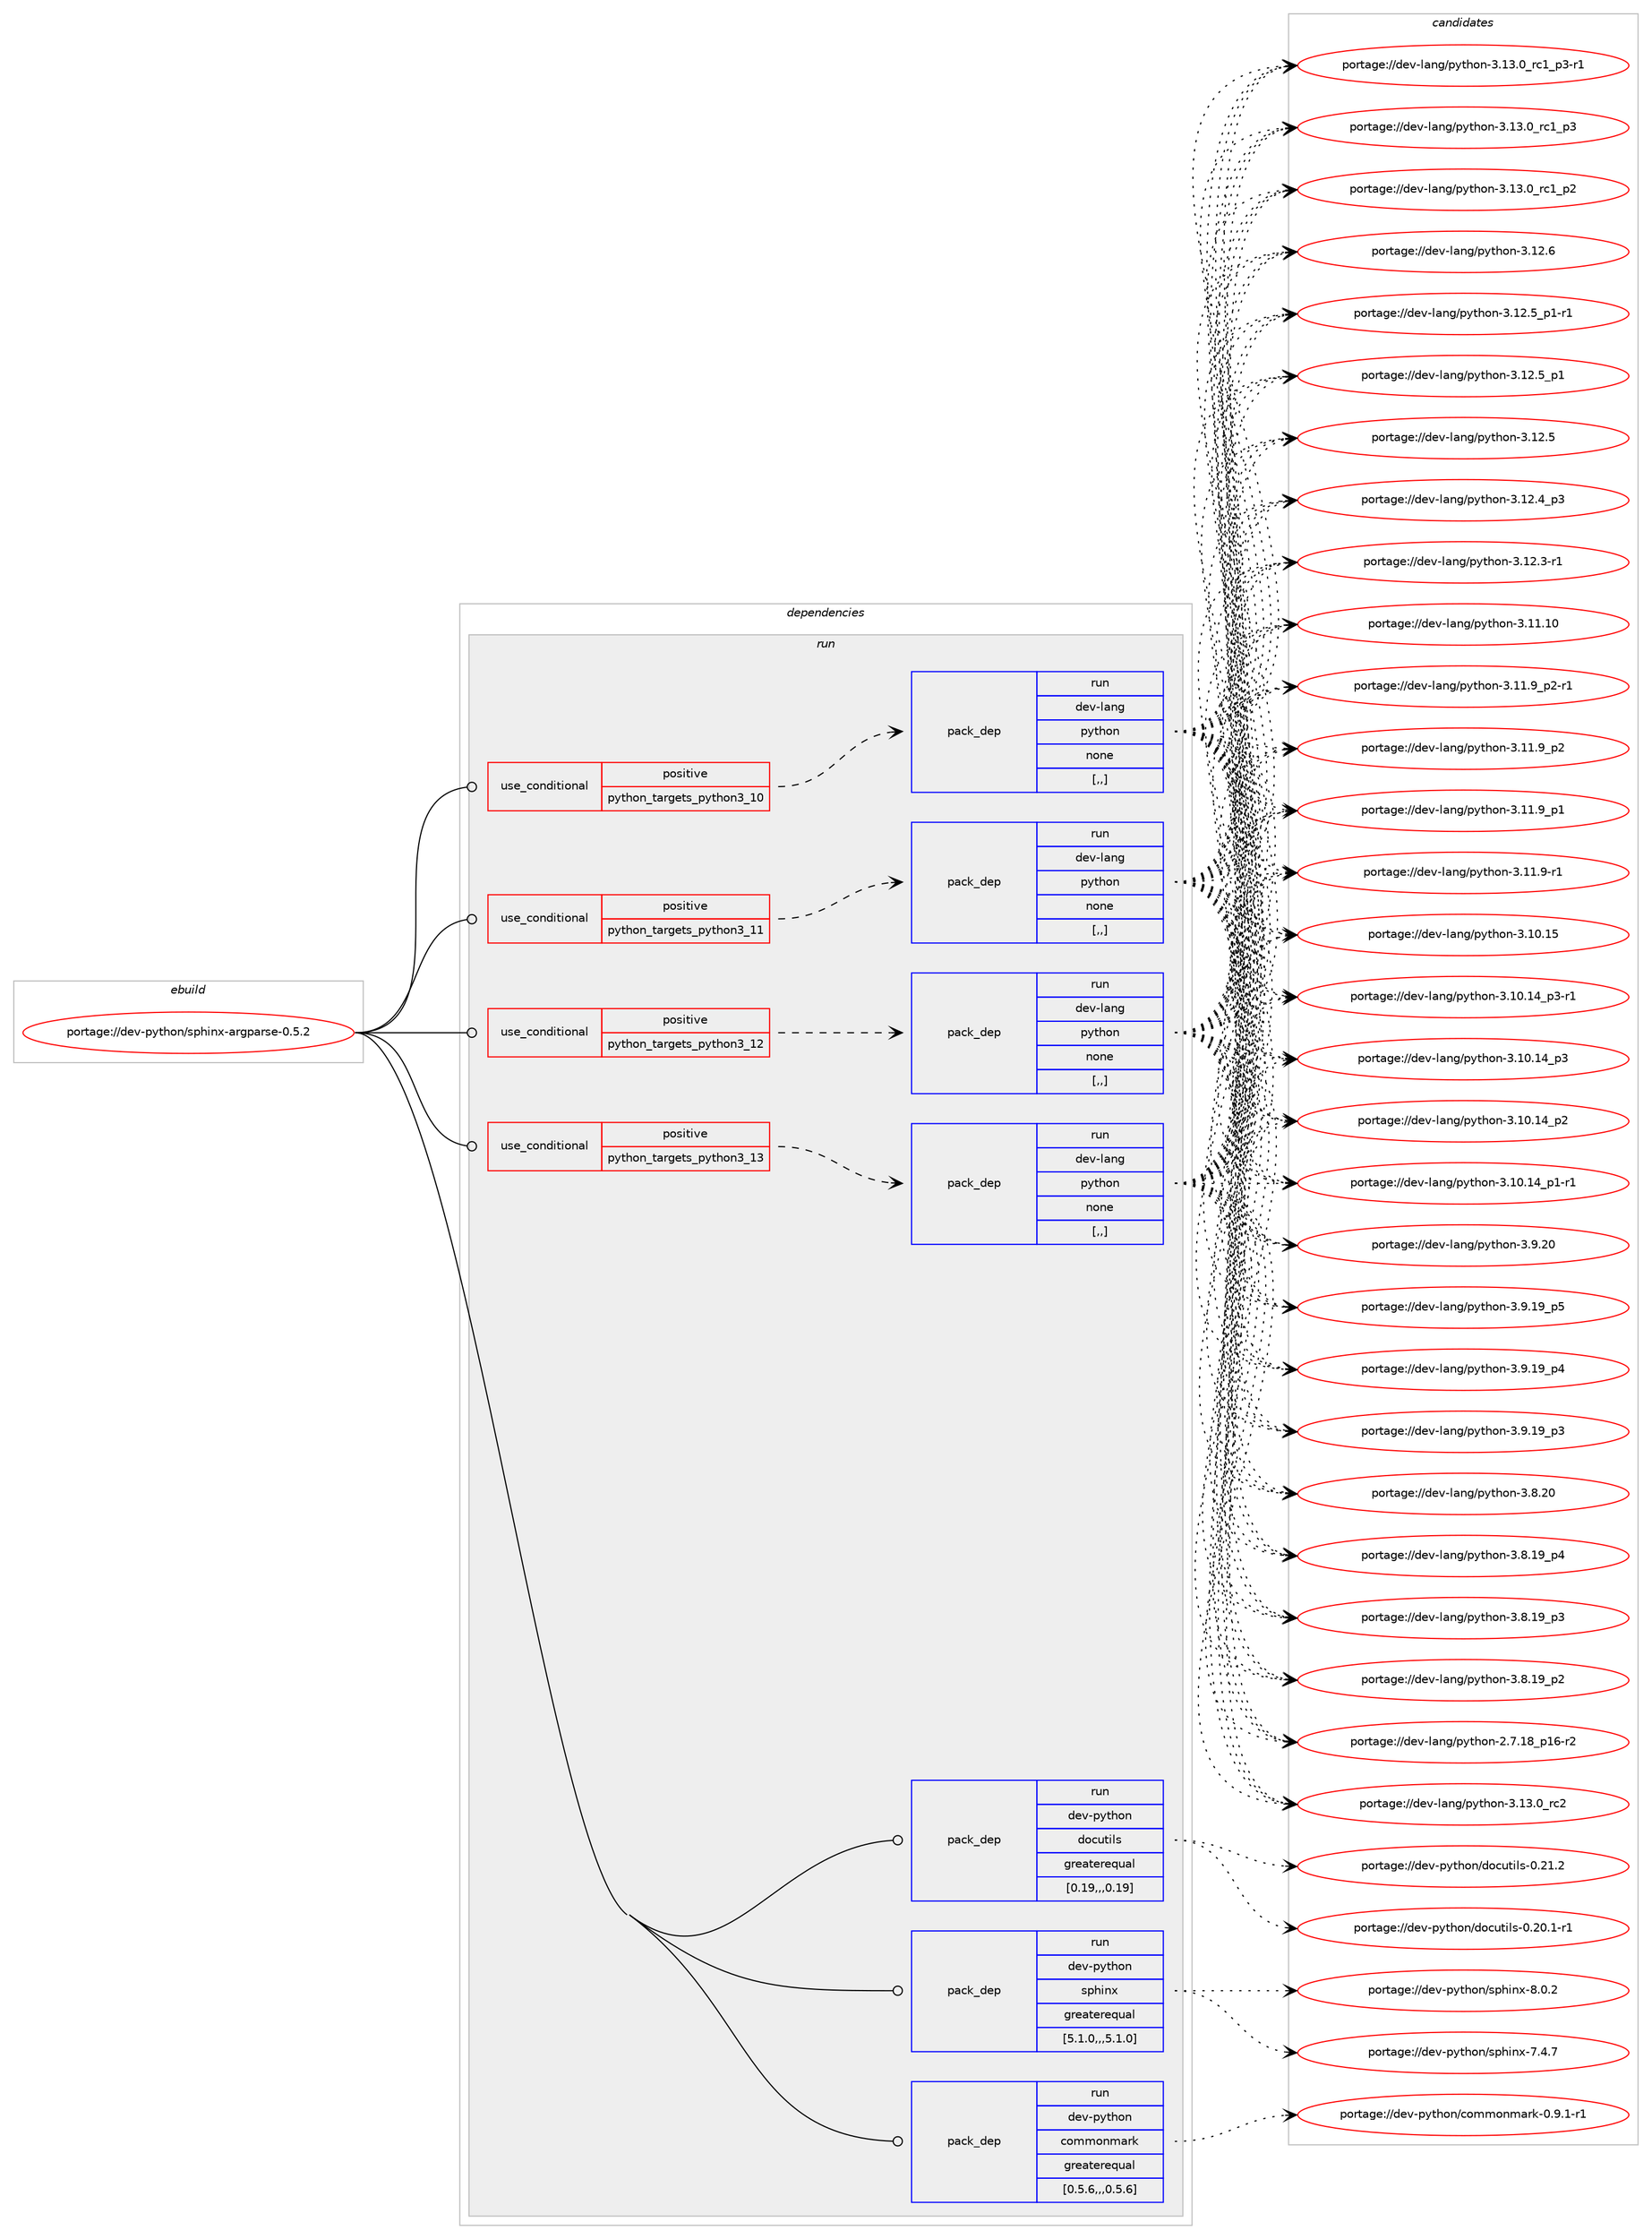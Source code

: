 digraph prolog {

# *************
# Graph options
# *************

newrank=true;
concentrate=true;
compound=true;
graph [rankdir=LR,fontname=Helvetica,fontsize=10,ranksep=1.5];#, ranksep=2.5, nodesep=0.2];
edge  [arrowhead=vee];
node  [fontname=Helvetica,fontsize=10];

# **********
# The ebuild
# **********

subgraph cluster_leftcol {
color=gray;
label=<<i>ebuild</i>>;
id [label="portage://dev-python/sphinx-argparse-0.5.2", color=red, width=4, href="../dev-python/sphinx-argparse-0.5.2.svg"];
}

# ****************
# The dependencies
# ****************

subgraph cluster_midcol {
color=gray;
label=<<i>dependencies</i>>;
subgraph cluster_compile {
fillcolor="#eeeeee";
style=filled;
label=<<i>compile</i>>;
}
subgraph cluster_compileandrun {
fillcolor="#eeeeee";
style=filled;
label=<<i>compile and run</i>>;
}
subgraph cluster_run {
fillcolor="#eeeeee";
style=filled;
label=<<i>run</i>>;
subgraph cond170413 {
dependency659115 [label=<<TABLE BORDER="0" CELLBORDER="1" CELLSPACING="0" CELLPADDING="4"><TR><TD ROWSPAN="3" CELLPADDING="10">use_conditional</TD></TR><TR><TD>positive</TD></TR><TR><TD>python_targets_python3_10</TD></TR></TABLE>>, shape=none, color=red];
subgraph pack483840 {
dependency659116 [label=<<TABLE BORDER="0" CELLBORDER="1" CELLSPACING="0" CELLPADDING="4" WIDTH="220"><TR><TD ROWSPAN="6" CELLPADDING="30">pack_dep</TD></TR><TR><TD WIDTH="110">run</TD></TR><TR><TD>dev-lang</TD></TR><TR><TD>python</TD></TR><TR><TD>none</TD></TR><TR><TD>[,,]</TD></TR></TABLE>>, shape=none, color=blue];
}
dependency659115:e -> dependency659116:w [weight=20,style="dashed",arrowhead="vee"];
}
id:e -> dependency659115:w [weight=20,style="solid",arrowhead="odot"];
subgraph cond170414 {
dependency659117 [label=<<TABLE BORDER="0" CELLBORDER="1" CELLSPACING="0" CELLPADDING="4"><TR><TD ROWSPAN="3" CELLPADDING="10">use_conditional</TD></TR><TR><TD>positive</TD></TR><TR><TD>python_targets_python3_11</TD></TR></TABLE>>, shape=none, color=red];
subgraph pack483841 {
dependency659118 [label=<<TABLE BORDER="0" CELLBORDER="1" CELLSPACING="0" CELLPADDING="4" WIDTH="220"><TR><TD ROWSPAN="6" CELLPADDING="30">pack_dep</TD></TR><TR><TD WIDTH="110">run</TD></TR><TR><TD>dev-lang</TD></TR><TR><TD>python</TD></TR><TR><TD>none</TD></TR><TR><TD>[,,]</TD></TR></TABLE>>, shape=none, color=blue];
}
dependency659117:e -> dependency659118:w [weight=20,style="dashed",arrowhead="vee"];
}
id:e -> dependency659117:w [weight=20,style="solid",arrowhead="odot"];
subgraph cond170415 {
dependency659119 [label=<<TABLE BORDER="0" CELLBORDER="1" CELLSPACING="0" CELLPADDING="4"><TR><TD ROWSPAN="3" CELLPADDING="10">use_conditional</TD></TR><TR><TD>positive</TD></TR><TR><TD>python_targets_python3_12</TD></TR></TABLE>>, shape=none, color=red];
subgraph pack483842 {
dependency659120 [label=<<TABLE BORDER="0" CELLBORDER="1" CELLSPACING="0" CELLPADDING="4" WIDTH="220"><TR><TD ROWSPAN="6" CELLPADDING="30">pack_dep</TD></TR><TR><TD WIDTH="110">run</TD></TR><TR><TD>dev-lang</TD></TR><TR><TD>python</TD></TR><TR><TD>none</TD></TR><TR><TD>[,,]</TD></TR></TABLE>>, shape=none, color=blue];
}
dependency659119:e -> dependency659120:w [weight=20,style="dashed",arrowhead="vee"];
}
id:e -> dependency659119:w [weight=20,style="solid",arrowhead="odot"];
subgraph cond170416 {
dependency659121 [label=<<TABLE BORDER="0" CELLBORDER="1" CELLSPACING="0" CELLPADDING="4"><TR><TD ROWSPAN="3" CELLPADDING="10">use_conditional</TD></TR><TR><TD>positive</TD></TR><TR><TD>python_targets_python3_13</TD></TR></TABLE>>, shape=none, color=red];
subgraph pack483843 {
dependency659122 [label=<<TABLE BORDER="0" CELLBORDER="1" CELLSPACING="0" CELLPADDING="4" WIDTH="220"><TR><TD ROWSPAN="6" CELLPADDING="30">pack_dep</TD></TR><TR><TD WIDTH="110">run</TD></TR><TR><TD>dev-lang</TD></TR><TR><TD>python</TD></TR><TR><TD>none</TD></TR><TR><TD>[,,]</TD></TR></TABLE>>, shape=none, color=blue];
}
dependency659121:e -> dependency659122:w [weight=20,style="dashed",arrowhead="vee"];
}
id:e -> dependency659121:w [weight=20,style="solid",arrowhead="odot"];
subgraph pack483844 {
dependency659123 [label=<<TABLE BORDER="0" CELLBORDER="1" CELLSPACING="0" CELLPADDING="4" WIDTH="220"><TR><TD ROWSPAN="6" CELLPADDING="30">pack_dep</TD></TR><TR><TD WIDTH="110">run</TD></TR><TR><TD>dev-python</TD></TR><TR><TD>commonmark</TD></TR><TR><TD>greaterequal</TD></TR><TR><TD>[0.5.6,,,0.5.6]</TD></TR></TABLE>>, shape=none, color=blue];
}
id:e -> dependency659123:w [weight=20,style="solid",arrowhead="odot"];
subgraph pack483845 {
dependency659124 [label=<<TABLE BORDER="0" CELLBORDER="1" CELLSPACING="0" CELLPADDING="4" WIDTH="220"><TR><TD ROWSPAN="6" CELLPADDING="30">pack_dep</TD></TR><TR><TD WIDTH="110">run</TD></TR><TR><TD>dev-python</TD></TR><TR><TD>docutils</TD></TR><TR><TD>greaterequal</TD></TR><TR><TD>[0.19,,,0.19]</TD></TR></TABLE>>, shape=none, color=blue];
}
id:e -> dependency659124:w [weight=20,style="solid",arrowhead="odot"];
subgraph pack483846 {
dependency659125 [label=<<TABLE BORDER="0" CELLBORDER="1" CELLSPACING="0" CELLPADDING="4" WIDTH="220"><TR><TD ROWSPAN="6" CELLPADDING="30">pack_dep</TD></TR><TR><TD WIDTH="110">run</TD></TR><TR><TD>dev-python</TD></TR><TR><TD>sphinx</TD></TR><TR><TD>greaterequal</TD></TR><TR><TD>[5.1.0,,,5.1.0]</TD></TR></TABLE>>, shape=none, color=blue];
}
id:e -> dependency659125:w [weight=20,style="solid",arrowhead="odot"];
}
}

# **************
# The candidates
# **************

subgraph cluster_choices {
rank=same;
color=gray;
label=<<i>candidates</i>>;

subgraph choice483840 {
color=black;
nodesep=1;
choice10010111845108971101034711212111610411111045514649514648951149950 [label="portage://dev-lang/python-3.13.0_rc2", color=red, width=4,href="../dev-lang/python-3.13.0_rc2.svg"];
choice1001011184510897110103471121211161041111104551464951464895114994995112514511449 [label="portage://dev-lang/python-3.13.0_rc1_p3-r1", color=red, width=4,href="../dev-lang/python-3.13.0_rc1_p3-r1.svg"];
choice100101118451089711010347112121116104111110455146495146489511499499511251 [label="portage://dev-lang/python-3.13.0_rc1_p3", color=red, width=4,href="../dev-lang/python-3.13.0_rc1_p3.svg"];
choice100101118451089711010347112121116104111110455146495146489511499499511250 [label="portage://dev-lang/python-3.13.0_rc1_p2", color=red, width=4,href="../dev-lang/python-3.13.0_rc1_p2.svg"];
choice10010111845108971101034711212111610411111045514649504654 [label="portage://dev-lang/python-3.12.6", color=red, width=4,href="../dev-lang/python-3.12.6.svg"];
choice1001011184510897110103471121211161041111104551464950465395112494511449 [label="portage://dev-lang/python-3.12.5_p1-r1", color=red, width=4,href="../dev-lang/python-3.12.5_p1-r1.svg"];
choice100101118451089711010347112121116104111110455146495046539511249 [label="portage://dev-lang/python-3.12.5_p1", color=red, width=4,href="../dev-lang/python-3.12.5_p1.svg"];
choice10010111845108971101034711212111610411111045514649504653 [label="portage://dev-lang/python-3.12.5", color=red, width=4,href="../dev-lang/python-3.12.5.svg"];
choice100101118451089711010347112121116104111110455146495046529511251 [label="portage://dev-lang/python-3.12.4_p3", color=red, width=4,href="../dev-lang/python-3.12.4_p3.svg"];
choice100101118451089711010347112121116104111110455146495046514511449 [label="portage://dev-lang/python-3.12.3-r1", color=red, width=4,href="../dev-lang/python-3.12.3-r1.svg"];
choice1001011184510897110103471121211161041111104551464949464948 [label="portage://dev-lang/python-3.11.10", color=red, width=4,href="../dev-lang/python-3.11.10.svg"];
choice1001011184510897110103471121211161041111104551464949465795112504511449 [label="portage://dev-lang/python-3.11.9_p2-r1", color=red, width=4,href="../dev-lang/python-3.11.9_p2-r1.svg"];
choice100101118451089711010347112121116104111110455146494946579511250 [label="portage://dev-lang/python-3.11.9_p2", color=red, width=4,href="../dev-lang/python-3.11.9_p2.svg"];
choice100101118451089711010347112121116104111110455146494946579511249 [label="portage://dev-lang/python-3.11.9_p1", color=red, width=4,href="../dev-lang/python-3.11.9_p1.svg"];
choice100101118451089711010347112121116104111110455146494946574511449 [label="portage://dev-lang/python-3.11.9-r1", color=red, width=4,href="../dev-lang/python-3.11.9-r1.svg"];
choice1001011184510897110103471121211161041111104551464948464953 [label="portage://dev-lang/python-3.10.15", color=red, width=4,href="../dev-lang/python-3.10.15.svg"];
choice100101118451089711010347112121116104111110455146494846495295112514511449 [label="portage://dev-lang/python-3.10.14_p3-r1", color=red, width=4,href="../dev-lang/python-3.10.14_p3-r1.svg"];
choice10010111845108971101034711212111610411111045514649484649529511251 [label="portage://dev-lang/python-3.10.14_p3", color=red, width=4,href="../dev-lang/python-3.10.14_p3.svg"];
choice10010111845108971101034711212111610411111045514649484649529511250 [label="portage://dev-lang/python-3.10.14_p2", color=red, width=4,href="../dev-lang/python-3.10.14_p2.svg"];
choice100101118451089711010347112121116104111110455146494846495295112494511449 [label="portage://dev-lang/python-3.10.14_p1-r1", color=red, width=4,href="../dev-lang/python-3.10.14_p1-r1.svg"];
choice10010111845108971101034711212111610411111045514657465048 [label="portage://dev-lang/python-3.9.20", color=red, width=4,href="../dev-lang/python-3.9.20.svg"];
choice100101118451089711010347112121116104111110455146574649579511253 [label="portage://dev-lang/python-3.9.19_p5", color=red, width=4,href="../dev-lang/python-3.9.19_p5.svg"];
choice100101118451089711010347112121116104111110455146574649579511252 [label="portage://dev-lang/python-3.9.19_p4", color=red, width=4,href="../dev-lang/python-3.9.19_p4.svg"];
choice100101118451089711010347112121116104111110455146574649579511251 [label="portage://dev-lang/python-3.9.19_p3", color=red, width=4,href="../dev-lang/python-3.9.19_p3.svg"];
choice10010111845108971101034711212111610411111045514656465048 [label="portage://dev-lang/python-3.8.20", color=red, width=4,href="../dev-lang/python-3.8.20.svg"];
choice100101118451089711010347112121116104111110455146564649579511252 [label="portage://dev-lang/python-3.8.19_p4", color=red, width=4,href="../dev-lang/python-3.8.19_p4.svg"];
choice100101118451089711010347112121116104111110455146564649579511251 [label="portage://dev-lang/python-3.8.19_p3", color=red, width=4,href="../dev-lang/python-3.8.19_p3.svg"];
choice100101118451089711010347112121116104111110455146564649579511250 [label="portage://dev-lang/python-3.8.19_p2", color=red, width=4,href="../dev-lang/python-3.8.19_p2.svg"];
choice100101118451089711010347112121116104111110455046554649569511249544511450 [label="portage://dev-lang/python-2.7.18_p16-r2", color=red, width=4,href="../dev-lang/python-2.7.18_p16-r2.svg"];
dependency659116:e -> choice10010111845108971101034711212111610411111045514649514648951149950:w [style=dotted,weight="100"];
dependency659116:e -> choice1001011184510897110103471121211161041111104551464951464895114994995112514511449:w [style=dotted,weight="100"];
dependency659116:e -> choice100101118451089711010347112121116104111110455146495146489511499499511251:w [style=dotted,weight="100"];
dependency659116:e -> choice100101118451089711010347112121116104111110455146495146489511499499511250:w [style=dotted,weight="100"];
dependency659116:e -> choice10010111845108971101034711212111610411111045514649504654:w [style=dotted,weight="100"];
dependency659116:e -> choice1001011184510897110103471121211161041111104551464950465395112494511449:w [style=dotted,weight="100"];
dependency659116:e -> choice100101118451089711010347112121116104111110455146495046539511249:w [style=dotted,weight="100"];
dependency659116:e -> choice10010111845108971101034711212111610411111045514649504653:w [style=dotted,weight="100"];
dependency659116:e -> choice100101118451089711010347112121116104111110455146495046529511251:w [style=dotted,weight="100"];
dependency659116:e -> choice100101118451089711010347112121116104111110455146495046514511449:w [style=dotted,weight="100"];
dependency659116:e -> choice1001011184510897110103471121211161041111104551464949464948:w [style=dotted,weight="100"];
dependency659116:e -> choice1001011184510897110103471121211161041111104551464949465795112504511449:w [style=dotted,weight="100"];
dependency659116:e -> choice100101118451089711010347112121116104111110455146494946579511250:w [style=dotted,weight="100"];
dependency659116:e -> choice100101118451089711010347112121116104111110455146494946579511249:w [style=dotted,weight="100"];
dependency659116:e -> choice100101118451089711010347112121116104111110455146494946574511449:w [style=dotted,weight="100"];
dependency659116:e -> choice1001011184510897110103471121211161041111104551464948464953:w [style=dotted,weight="100"];
dependency659116:e -> choice100101118451089711010347112121116104111110455146494846495295112514511449:w [style=dotted,weight="100"];
dependency659116:e -> choice10010111845108971101034711212111610411111045514649484649529511251:w [style=dotted,weight="100"];
dependency659116:e -> choice10010111845108971101034711212111610411111045514649484649529511250:w [style=dotted,weight="100"];
dependency659116:e -> choice100101118451089711010347112121116104111110455146494846495295112494511449:w [style=dotted,weight="100"];
dependency659116:e -> choice10010111845108971101034711212111610411111045514657465048:w [style=dotted,weight="100"];
dependency659116:e -> choice100101118451089711010347112121116104111110455146574649579511253:w [style=dotted,weight="100"];
dependency659116:e -> choice100101118451089711010347112121116104111110455146574649579511252:w [style=dotted,weight="100"];
dependency659116:e -> choice100101118451089711010347112121116104111110455146574649579511251:w [style=dotted,weight="100"];
dependency659116:e -> choice10010111845108971101034711212111610411111045514656465048:w [style=dotted,weight="100"];
dependency659116:e -> choice100101118451089711010347112121116104111110455146564649579511252:w [style=dotted,weight="100"];
dependency659116:e -> choice100101118451089711010347112121116104111110455146564649579511251:w [style=dotted,weight="100"];
dependency659116:e -> choice100101118451089711010347112121116104111110455146564649579511250:w [style=dotted,weight="100"];
dependency659116:e -> choice100101118451089711010347112121116104111110455046554649569511249544511450:w [style=dotted,weight="100"];
}
subgraph choice483841 {
color=black;
nodesep=1;
choice10010111845108971101034711212111610411111045514649514648951149950 [label="portage://dev-lang/python-3.13.0_rc2", color=red, width=4,href="../dev-lang/python-3.13.0_rc2.svg"];
choice1001011184510897110103471121211161041111104551464951464895114994995112514511449 [label="portage://dev-lang/python-3.13.0_rc1_p3-r1", color=red, width=4,href="../dev-lang/python-3.13.0_rc1_p3-r1.svg"];
choice100101118451089711010347112121116104111110455146495146489511499499511251 [label="portage://dev-lang/python-3.13.0_rc1_p3", color=red, width=4,href="../dev-lang/python-3.13.0_rc1_p3.svg"];
choice100101118451089711010347112121116104111110455146495146489511499499511250 [label="portage://dev-lang/python-3.13.0_rc1_p2", color=red, width=4,href="../dev-lang/python-3.13.0_rc1_p2.svg"];
choice10010111845108971101034711212111610411111045514649504654 [label="portage://dev-lang/python-3.12.6", color=red, width=4,href="../dev-lang/python-3.12.6.svg"];
choice1001011184510897110103471121211161041111104551464950465395112494511449 [label="portage://dev-lang/python-3.12.5_p1-r1", color=red, width=4,href="../dev-lang/python-3.12.5_p1-r1.svg"];
choice100101118451089711010347112121116104111110455146495046539511249 [label="portage://dev-lang/python-3.12.5_p1", color=red, width=4,href="../dev-lang/python-3.12.5_p1.svg"];
choice10010111845108971101034711212111610411111045514649504653 [label="portage://dev-lang/python-3.12.5", color=red, width=4,href="../dev-lang/python-3.12.5.svg"];
choice100101118451089711010347112121116104111110455146495046529511251 [label="portage://dev-lang/python-3.12.4_p3", color=red, width=4,href="../dev-lang/python-3.12.4_p3.svg"];
choice100101118451089711010347112121116104111110455146495046514511449 [label="portage://dev-lang/python-3.12.3-r1", color=red, width=4,href="../dev-lang/python-3.12.3-r1.svg"];
choice1001011184510897110103471121211161041111104551464949464948 [label="portage://dev-lang/python-3.11.10", color=red, width=4,href="../dev-lang/python-3.11.10.svg"];
choice1001011184510897110103471121211161041111104551464949465795112504511449 [label="portage://dev-lang/python-3.11.9_p2-r1", color=red, width=4,href="../dev-lang/python-3.11.9_p2-r1.svg"];
choice100101118451089711010347112121116104111110455146494946579511250 [label="portage://dev-lang/python-3.11.9_p2", color=red, width=4,href="../dev-lang/python-3.11.9_p2.svg"];
choice100101118451089711010347112121116104111110455146494946579511249 [label="portage://dev-lang/python-3.11.9_p1", color=red, width=4,href="../dev-lang/python-3.11.9_p1.svg"];
choice100101118451089711010347112121116104111110455146494946574511449 [label="portage://dev-lang/python-3.11.9-r1", color=red, width=4,href="../dev-lang/python-3.11.9-r1.svg"];
choice1001011184510897110103471121211161041111104551464948464953 [label="portage://dev-lang/python-3.10.15", color=red, width=4,href="../dev-lang/python-3.10.15.svg"];
choice100101118451089711010347112121116104111110455146494846495295112514511449 [label="portage://dev-lang/python-3.10.14_p3-r1", color=red, width=4,href="../dev-lang/python-3.10.14_p3-r1.svg"];
choice10010111845108971101034711212111610411111045514649484649529511251 [label="portage://dev-lang/python-3.10.14_p3", color=red, width=4,href="../dev-lang/python-3.10.14_p3.svg"];
choice10010111845108971101034711212111610411111045514649484649529511250 [label="portage://dev-lang/python-3.10.14_p2", color=red, width=4,href="../dev-lang/python-3.10.14_p2.svg"];
choice100101118451089711010347112121116104111110455146494846495295112494511449 [label="portage://dev-lang/python-3.10.14_p1-r1", color=red, width=4,href="../dev-lang/python-3.10.14_p1-r1.svg"];
choice10010111845108971101034711212111610411111045514657465048 [label="portage://dev-lang/python-3.9.20", color=red, width=4,href="../dev-lang/python-3.9.20.svg"];
choice100101118451089711010347112121116104111110455146574649579511253 [label="portage://dev-lang/python-3.9.19_p5", color=red, width=4,href="../dev-lang/python-3.9.19_p5.svg"];
choice100101118451089711010347112121116104111110455146574649579511252 [label="portage://dev-lang/python-3.9.19_p4", color=red, width=4,href="../dev-lang/python-3.9.19_p4.svg"];
choice100101118451089711010347112121116104111110455146574649579511251 [label="portage://dev-lang/python-3.9.19_p3", color=red, width=4,href="../dev-lang/python-3.9.19_p3.svg"];
choice10010111845108971101034711212111610411111045514656465048 [label="portage://dev-lang/python-3.8.20", color=red, width=4,href="../dev-lang/python-3.8.20.svg"];
choice100101118451089711010347112121116104111110455146564649579511252 [label="portage://dev-lang/python-3.8.19_p4", color=red, width=4,href="../dev-lang/python-3.8.19_p4.svg"];
choice100101118451089711010347112121116104111110455146564649579511251 [label="portage://dev-lang/python-3.8.19_p3", color=red, width=4,href="../dev-lang/python-3.8.19_p3.svg"];
choice100101118451089711010347112121116104111110455146564649579511250 [label="portage://dev-lang/python-3.8.19_p2", color=red, width=4,href="../dev-lang/python-3.8.19_p2.svg"];
choice100101118451089711010347112121116104111110455046554649569511249544511450 [label="portage://dev-lang/python-2.7.18_p16-r2", color=red, width=4,href="../dev-lang/python-2.7.18_p16-r2.svg"];
dependency659118:e -> choice10010111845108971101034711212111610411111045514649514648951149950:w [style=dotted,weight="100"];
dependency659118:e -> choice1001011184510897110103471121211161041111104551464951464895114994995112514511449:w [style=dotted,weight="100"];
dependency659118:e -> choice100101118451089711010347112121116104111110455146495146489511499499511251:w [style=dotted,weight="100"];
dependency659118:e -> choice100101118451089711010347112121116104111110455146495146489511499499511250:w [style=dotted,weight="100"];
dependency659118:e -> choice10010111845108971101034711212111610411111045514649504654:w [style=dotted,weight="100"];
dependency659118:e -> choice1001011184510897110103471121211161041111104551464950465395112494511449:w [style=dotted,weight="100"];
dependency659118:e -> choice100101118451089711010347112121116104111110455146495046539511249:w [style=dotted,weight="100"];
dependency659118:e -> choice10010111845108971101034711212111610411111045514649504653:w [style=dotted,weight="100"];
dependency659118:e -> choice100101118451089711010347112121116104111110455146495046529511251:w [style=dotted,weight="100"];
dependency659118:e -> choice100101118451089711010347112121116104111110455146495046514511449:w [style=dotted,weight="100"];
dependency659118:e -> choice1001011184510897110103471121211161041111104551464949464948:w [style=dotted,weight="100"];
dependency659118:e -> choice1001011184510897110103471121211161041111104551464949465795112504511449:w [style=dotted,weight="100"];
dependency659118:e -> choice100101118451089711010347112121116104111110455146494946579511250:w [style=dotted,weight="100"];
dependency659118:e -> choice100101118451089711010347112121116104111110455146494946579511249:w [style=dotted,weight="100"];
dependency659118:e -> choice100101118451089711010347112121116104111110455146494946574511449:w [style=dotted,weight="100"];
dependency659118:e -> choice1001011184510897110103471121211161041111104551464948464953:w [style=dotted,weight="100"];
dependency659118:e -> choice100101118451089711010347112121116104111110455146494846495295112514511449:w [style=dotted,weight="100"];
dependency659118:e -> choice10010111845108971101034711212111610411111045514649484649529511251:w [style=dotted,weight="100"];
dependency659118:e -> choice10010111845108971101034711212111610411111045514649484649529511250:w [style=dotted,weight="100"];
dependency659118:e -> choice100101118451089711010347112121116104111110455146494846495295112494511449:w [style=dotted,weight="100"];
dependency659118:e -> choice10010111845108971101034711212111610411111045514657465048:w [style=dotted,weight="100"];
dependency659118:e -> choice100101118451089711010347112121116104111110455146574649579511253:w [style=dotted,weight="100"];
dependency659118:e -> choice100101118451089711010347112121116104111110455146574649579511252:w [style=dotted,weight="100"];
dependency659118:e -> choice100101118451089711010347112121116104111110455146574649579511251:w [style=dotted,weight="100"];
dependency659118:e -> choice10010111845108971101034711212111610411111045514656465048:w [style=dotted,weight="100"];
dependency659118:e -> choice100101118451089711010347112121116104111110455146564649579511252:w [style=dotted,weight="100"];
dependency659118:e -> choice100101118451089711010347112121116104111110455146564649579511251:w [style=dotted,weight="100"];
dependency659118:e -> choice100101118451089711010347112121116104111110455146564649579511250:w [style=dotted,weight="100"];
dependency659118:e -> choice100101118451089711010347112121116104111110455046554649569511249544511450:w [style=dotted,weight="100"];
}
subgraph choice483842 {
color=black;
nodesep=1;
choice10010111845108971101034711212111610411111045514649514648951149950 [label="portage://dev-lang/python-3.13.0_rc2", color=red, width=4,href="../dev-lang/python-3.13.0_rc2.svg"];
choice1001011184510897110103471121211161041111104551464951464895114994995112514511449 [label="portage://dev-lang/python-3.13.0_rc1_p3-r1", color=red, width=4,href="../dev-lang/python-3.13.0_rc1_p3-r1.svg"];
choice100101118451089711010347112121116104111110455146495146489511499499511251 [label="portage://dev-lang/python-3.13.0_rc1_p3", color=red, width=4,href="../dev-lang/python-3.13.0_rc1_p3.svg"];
choice100101118451089711010347112121116104111110455146495146489511499499511250 [label="portage://dev-lang/python-3.13.0_rc1_p2", color=red, width=4,href="../dev-lang/python-3.13.0_rc1_p2.svg"];
choice10010111845108971101034711212111610411111045514649504654 [label="portage://dev-lang/python-3.12.6", color=red, width=4,href="../dev-lang/python-3.12.6.svg"];
choice1001011184510897110103471121211161041111104551464950465395112494511449 [label="portage://dev-lang/python-3.12.5_p1-r1", color=red, width=4,href="../dev-lang/python-3.12.5_p1-r1.svg"];
choice100101118451089711010347112121116104111110455146495046539511249 [label="portage://dev-lang/python-3.12.5_p1", color=red, width=4,href="../dev-lang/python-3.12.5_p1.svg"];
choice10010111845108971101034711212111610411111045514649504653 [label="portage://dev-lang/python-3.12.5", color=red, width=4,href="../dev-lang/python-3.12.5.svg"];
choice100101118451089711010347112121116104111110455146495046529511251 [label="portage://dev-lang/python-3.12.4_p3", color=red, width=4,href="../dev-lang/python-3.12.4_p3.svg"];
choice100101118451089711010347112121116104111110455146495046514511449 [label="portage://dev-lang/python-3.12.3-r1", color=red, width=4,href="../dev-lang/python-3.12.3-r1.svg"];
choice1001011184510897110103471121211161041111104551464949464948 [label="portage://dev-lang/python-3.11.10", color=red, width=4,href="../dev-lang/python-3.11.10.svg"];
choice1001011184510897110103471121211161041111104551464949465795112504511449 [label="portage://dev-lang/python-3.11.9_p2-r1", color=red, width=4,href="../dev-lang/python-3.11.9_p2-r1.svg"];
choice100101118451089711010347112121116104111110455146494946579511250 [label="portage://dev-lang/python-3.11.9_p2", color=red, width=4,href="../dev-lang/python-3.11.9_p2.svg"];
choice100101118451089711010347112121116104111110455146494946579511249 [label="portage://dev-lang/python-3.11.9_p1", color=red, width=4,href="../dev-lang/python-3.11.9_p1.svg"];
choice100101118451089711010347112121116104111110455146494946574511449 [label="portage://dev-lang/python-3.11.9-r1", color=red, width=4,href="../dev-lang/python-3.11.9-r1.svg"];
choice1001011184510897110103471121211161041111104551464948464953 [label="portage://dev-lang/python-3.10.15", color=red, width=4,href="../dev-lang/python-3.10.15.svg"];
choice100101118451089711010347112121116104111110455146494846495295112514511449 [label="portage://dev-lang/python-3.10.14_p3-r1", color=red, width=4,href="../dev-lang/python-3.10.14_p3-r1.svg"];
choice10010111845108971101034711212111610411111045514649484649529511251 [label="portage://dev-lang/python-3.10.14_p3", color=red, width=4,href="../dev-lang/python-3.10.14_p3.svg"];
choice10010111845108971101034711212111610411111045514649484649529511250 [label="portage://dev-lang/python-3.10.14_p2", color=red, width=4,href="../dev-lang/python-3.10.14_p2.svg"];
choice100101118451089711010347112121116104111110455146494846495295112494511449 [label="portage://dev-lang/python-3.10.14_p1-r1", color=red, width=4,href="../dev-lang/python-3.10.14_p1-r1.svg"];
choice10010111845108971101034711212111610411111045514657465048 [label="portage://dev-lang/python-3.9.20", color=red, width=4,href="../dev-lang/python-3.9.20.svg"];
choice100101118451089711010347112121116104111110455146574649579511253 [label="portage://dev-lang/python-3.9.19_p5", color=red, width=4,href="../dev-lang/python-3.9.19_p5.svg"];
choice100101118451089711010347112121116104111110455146574649579511252 [label="portage://dev-lang/python-3.9.19_p4", color=red, width=4,href="../dev-lang/python-3.9.19_p4.svg"];
choice100101118451089711010347112121116104111110455146574649579511251 [label="portage://dev-lang/python-3.9.19_p3", color=red, width=4,href="../dev-lang/python-3.9.19_p3.svg"];
choice10010111845108971101034711212111610411111045514656465048 [label="portage://dev-lang/python-3.8.20", color=red, width=4,href="../dev-lang/python-3.8.20.svg"];
choice100101118451089711010347112121116104111110455146564649579511252 [label="portage://dev-lang/python-3.8.19_p4", color=red, width=4,href="../dev-lang/python-3.8.19_p4.svg"];
choice100101118451089711010347112121116104111110455146564649579511251 [label="portage://dev-lang/python-3.8.19_p3", color=red, width=4,href="../dev-lang/python-3.8.19_p3.svg"];
choice100101118451089711010347112121116104111110455146564649579511250 [label="portage://dev-lang/python-3.8.19_p2", color=red, width=4,href="../dev-lang/python-3.8.19_p2.svg"];
choice100101118451089711010347112121116104111110455046554649569511249544511450 [label="portage://dev-lang/python-2.7.18_p16-r2", color=red, width=4,href="../dev-lang/python-2.7.18_p16-r2.svg"];
dependency659120:e -> choice10010111845108971101034711212111610411111045514649514648951149950:w [style=dotted,weight="100"];
dependency659120:e -> choice1001011184510897110103471121211161041111104551464951464895114994995112514511449:w [style=dotted,weight="100"];
dependency659120:e -> choice100101118451089711010347112121116104111110455146495146489511499499511251:w [style=dotted,weight="100"];
dependency659120:e -> choice100101118451089711010347112121116104111110455146495146489511499499511250:w [style=dotted,weight="100"];
dependency659120:e -> choice10010111845108971101034711212111610411111045514649504654:w [style=dotted,weight="100"];
dependency659120:e -> choice1001011184510897110103471121211161041111104551464950465395112494511449:w [style=dotted,weight="100"];
dependency659120:e -> choice100101118451089711010347112121116104111110455146495046539511249:w [style=dotted,weight="100"];
dependency659120:e -> choice10010111845108971101034711212111610411111045514649504653:w [style=dotted,weight="100"];
dependency659120:e -> choice100101118451089711010347112121116104111110455146495046529511251:w [style=dotted,weight="100"];
dependency659120:e -> choice100101118451089711010347112121116104111110455146495046514511449:w [style=dotted,weight="100"];
dependency659120:e -> choice1001011184510897110103471121211161041111104551464949464948:w [style=dotted,weight="100"];
dependency659120:e -> choice1001011184510897110103471121211161041111104551464949465795112504511449:w [style=dotted,weight="100"];
dependency659120:e -> choice100101118451089711010347112121116104111110455146494946579511250:w [style=dotted,weight="100"];
dependency659120:e -> choice100101118451089711010347112121116104111110455146494946579511249:w [style=dotted,weight="100"];
dependency659120:e -> choice100101118451089711010347112121116104111110455146494946574511449:w [style=dotted,weight="100"];
dependency659120:e -> choice1001011184510897110103471121211161041111104551464948464953:w [style=dotted,weight="100"];
dependency659120:e -> choice100101118451089711010347112121116104111110455146494846495295112514511449:w [style=dotted,weight="100"];
dependency659120:e -> choice10010111845108971101034711212111610411111045514649484649529511251:w [style=dotted,weight="100"];
dependency659120:e -> choice10010111845108971101034711212111610411111045514649484649529511250:w [style=dotted,weight="100"];
dependency659120:e -> choice100101118451089711010347112121116104111110455146494846495295112494511449:w [style=dotted,weight="100"];
dependency659120:e -> choice10010111845108971101034711212111610411111045514657465048:w [style=dotted,weight="100"];
dependency659120:e -> choice100101118451089711010347112121116104111110455146574649579511253:w [style=dotted,weight="100"];
dependency659120:e -> choice100101118451089711010347112121116104111110455146574649579511252:w [style=dotted,weight="100"];
dependency659120:e -> choice100101118451089711010347112121116104111110455146574649579511251:w [style=dotted,weight="100"];
dependency659120:e -> choice10010111845108971101034711212111610411111045514656465048:w [style=dotted,weight="100"];
dependency659120:e -> choice100101118451089711010347112121116104111110455146564649579511252:w [style=dotted,weight="100"];
dependency659120:e -> choice100101118451089711010347112121116104111110455146564649579511251:w [style=dotted,weight="100"];
dependency659120:e -> choice100101118451089711010347112121116104111110455146564649579511250:w [style=dotted,weight="100"];
dependency659120:e -> choice100101118451089711010347112121116104111110455046554649569511249544511450:w [style=dotted,weight="100"];
}
subgraph choice483843 {
color=black;
nodesep=1;
choice10010111845108971101034711212111610411111045514649514648951149950 [label="portage://dev-lang/python-3.13.0_rc2", color=red, width=4,href="../dev-lang/python-3.13.0_rc2.svg"];
choice1001011184510897110103471121211161041111104551464951464895114994995112514511449 [label="portage://dev-lang/python-3.13.0_rc1_p3-r1", color=red, width=4,href="../dev-lang/python-3.13.0_rc1_p3-r1.svg"];
choice100101118451089711010347112121116104111110455146495146489511499499511251 [label="portage://dev-lang/python-3.13.0_rc1_p3", color=red, width=4,href="../dev-lang/python-3.13.0_rc1_p3.svg"];
choice100101118451089711010347112121116104111110455146495146489511499499511250 [label="portage://dev-lang/python-3.13.0_rc1_p2", color=red, width=4,href="../dev-lang/python-3.13.0_rc1_p2.svg"];
choice10010111845108971101034711212111610411111045514649504654 [label="portage://dev-lang/python-3.12.6", color=red, width=4,href="../dev-lang/python-3.12.6.svg"];
choice1001011184510897110103471121211161041111104551464950465395112494511449 [label="portage://dev-lang/python-3.12.5_p1-r1", color=red, width=4,href="../dev-lang/python-3.12.5_p1-r1.svg"];
choice100101118451089711010347112121116104111110455146495046539511249 [label="portage://dev-lang/python-3.12.5_p1", color=red, width=4,href="../dev-lang/python-3.12.5_p1.svg"];
choice10010111845108971101034711212111610411111045514649504653 [label="portage://dev-lang/python-3.12.5", color=red, width=4,href="../dev-lang/python-3.12.5.svg"];
choice100101118451089711010347112121116104111110455146495046529511251 [label="portage://dev-lang/python-3.12.4_p3", color=red, width=4,href="../dev-lang/python-3.12.4_p3.svg"];
choice100101118451089711010347112121116104111110455146495046514511449 [label="portage://dev-lang/python-3.12.3-r1", color=red, width=4,href="../dev-lang/python-3.12.3-r1.svg"];
choice1001011184510897110103471121211161041111104551464949464948 [label="portage://dev-lang/python-3.11.10", color=red, width=4,href="../dev-lang/python-3.11.10.svg"];
choice1001011184510897110103471121211161041111104551464949465795112504511449 [label="portage://dev-lang/python-3.11.9_p2-r1", color=red, width=4,href="../dev-lang/python-3.11.9_p2-r1.svg"];
choice100101118451089711010347112121116104111110455146494946579511250 [label="portage://dev-lang/python-3.11.9_p2", color=red, width=4,href="../dev-lang/python-3.11.9_p2.svg"];
choice100101118451089711010347112121116104111110455146494946579511249 [label="portage://dev-lang/python-3.11.9_p1", color=red, width=4,href="../dev-lang/python-3.11.9_p1.svg"];
choice100101118451089711010347112121116104111110455146494946574511449 [label="portage://dev-lang/python-3.11.9-r1", color=red, width=4,href="../dev-lang/python-3.11.9-r1.svg"];
choice1001011184510897110103471121211161041111104551464948464953 [label="portage://dev-lang/python-3.10.15", color=red, width=4,href="../dev-lang/python-3.10.15.svg"];
choice100101118451089711010347112121116104111110455146494846495295112514511449 [label="portage://dev-lang/python-3.10.14_p3-r1", color=red, width=4,href="../dev-lang/python-3.10.14_p3-r1.svg"];
choice10010111845108971101034711212111610411111045514649484649529511251 [label="portage://dev-lang/python-3.10.14_p3", color=red, width=4,href="../dev-lang/python-3.10.14_p3.svg"];
choice10010111845108971101034711212111610411111045514649484649529511250 [label="portage://dev-lang/python-3.10.14_p2", color=red, width=4,href="../dev-lang/python-3.10.14_p2.svg"];
choice100101118451089711010347112121116104111110455146494846495295112494511449 [label="portage://dev-lang/python-3.10.14_p1-r1", color=red, width=4,href="../dev-lang/python-3.10.14_p1-r1.svg"];
choice10010111845108971101034711212111610411111045514657465048 [label="portage://dev-lang/python-3.9.20", color=red, width=4,href="../dev-lang/python-3.9.20.svg"];
choice100101118451089711010347112121116104111110455146574649579511253 [label="portage://dev-lang/python-3.9.19_p5", color=red, width=4,href="../dev-lang/python-3.9.19_p5.svg"];
choice100101118451089711010347112121116104111110455146574649579511252 [label="portage://dev-lang/python-3.9.19_p4", color=red, width=4,href="../dev-lang/python-3.9.19_p4.svg"];
choice100101118451089711010347112121116104111110455146574649579511251 [label="portage://dev-lang/python-3.9.19_p3", color=red, width=4,href="../dev-lang/python-3.9.19_p3.svg"];
choice10010111845108971101034711212111610411111045514656465048 [label="portage://dev-lang/python-3.8.20", color=red, width=4,href="../dev-lang/python-3.8.20.svg"];
choice100101118451089711010347112121116104111110455146564649579511252 [label="portage://dev-lang/python-3.8.19_p4", color=red, width=4,href="../dev-lang/python-3.8.19_p4.svg"];
choice100101118451089711010347112121116104111110455146564649579511251 [label="portage://dev-lang/python-3.8.19_p3", color=red, width=4,href="../dev-lang/python-3.8.19_p3.svg"];
choice100101118451089711010347112121116104111110455146564649579511250 [label="portage://dev-lang/python-3.8.19_p2", color=red, width=4,href="../dev-lang/python-3.8.19_p2.svg"];
choice100101118451089711010347112121116104111110455046554649569511249544511450 [label="portage://dev-lang/python-2.7.18_p16-r2", color=red, width=4,href="../dev-lang/python-2.7.18_p16-r2.svg"];
dependency659122:e -> choice10010111845108971101034711212111610411111045514649514648951149950:w [style=dotted,weight="100"];
dependency659122:e -> choice1001011184510897110103471121211161041111104551464951464895114994995112514511449:w [style=dotted,weight="100"];
dependency659122:e -> choice100101118451089711010347112121116104111110455146495146489511499499511251:w [style=dotted,weight="100"];
dependency659122:e -> choice100101118451089711010347112121116104111110455146495146489511499499511250:w [style=dotted,weight="100"];
dependency659122:e -> choice10010111845108971101034711212111610411111045514649504654:w [style=dotted,weight="100"];
dependency659122:e -> choice1001011184510897110103471121211161041111104551464950465395112494511449:w [style=dotted,weight="100"];
dependency659122:e -> choice100101118451089711010347112121116104111110455146495046539511249:w [style=dotted,weight="100"];
dependency659122:e -> choice10010111845108971101034711212111610411111045514649504653:w [style=dotted,weight="100"];
dependency659122:e -> choice100101118451089711010347112121116104111110455146495046529511251:w [style=dotted,weight="100"];
dependency659122:e -> choice100101118451089711010347112121116104111110455146495046514511449:w [style=dotted,weight="100"];
dependency659122:e -> choice1001011184510897110103471121211161041111104551464949464948:w [style=dotted,weight="100"];
dependency659122:e -> choice1001011184510897110103471121211161041111104551464949465795112504511449:w [style=dotted,weight="100"];
dependency659122:e -> choice100101118451089711010347112121116104111110455146494946579511250:w [style=dotted,weight="100"];
dependency659122:e -> choice100101118451089711010347112121116104111110455146494946579511249:w [style=dotted,weight="100"];
dependency659122:e -> choice100101118451089711010347112121116104111110455146494946574511449:w [style=dotted,weight="100"];
dependency659122:e -> choice1001011184510897110103471121211161041111104551464948464953:w [style=dotted,weight="100"];
dependency659122:e -> choice100101118451089711010347112121116104111110455146494846495295112514511449:w [style=dotted,weight="100"];
dependency659122:e -> choice10010111845108971101034711212111610411111045514649484649529511251:w [style=dotted,weight="100"];
dependency659122:e -> choice10010111845108971101034711212111610411111045514649484649529511250:w [style=dotted,weight="100"];
dependency659122:e -> choice100101118451089711010347112121116104111110455146494846495295112494511449:w [style=dotted,weight="100"];
dependency659122:e -> choice10010111845108971101034711212111610411111045514657465048:w [style=dotted,weight="100"];
dependency659122:e -> choice100101118451089711010347112121116104111110455146574649579511253:w [style=dotted,weight="100"];
dependency659122:e -> choice100101118451089711010347112121116104111110455146574649579511252:w [style=dotted,weight="100"];
dependency659122:e -> choice100101118451089711010347112121116104111110455146574649579511251:w [style=dotted,weight="100"];
dependency659122:e -> choice10010111845108971101034711212111610411111045514656465048:w [style=dotted,weight="100"];
dependency659122:e -> choice100101118451089711010347112121116104111110455146564649579511252:w [style=dotted,weight="100"];
dependency659122:e -> choice100101118451089711010347112121116104111110455146564649579511251:w [style=dotted,weight="100"];
dependency659122:e -> choice100101118451089711010347112121116104111110455146564649579511250:w [style=dotted,weight="100"];
dependency659122:e -> choice100101118451089711010347112121116104111110455046554649569511249544511450:w [style=dotted,weight="100"];
}
subgraph choice483844 {
color=black;
nodesep=1;
choice100101118451121211161041111104799111109109111110109971141074548465746494511449 [label="portage://dev-python/commonmark-0.9.1-r1", color=red, width=4,href="../dev-python/commonmark-0.9.1-r1.svg"];
dependency659123:e -> choice100101118451121211161041111104799111109109111110109971141074548465746494511449:w [style=dotted,weight="100"];
}
subgraph choice483845 {
color=black;
nodesep=1;
choice10010111845112121116104111110471001119911711610510811545484650494650 [label="portage://dev-python/docutils-0.21.2", color=red, width=4,href="../dev-python/docutils-0.21.2.svg"];
choice100101118451121211161041111104710011199117116105108115454846504846494511449 [label="portage://dev-python/docutils-0.20.1-r1", color=red, width=4,href="../dev-python/docutils-0.20.1-r1.svg"];
dependency659124:e -> choice10010111845112121116104111110471001119911711610510811545484650494650:w [style=dotted,weight="100"];
dependency659124:e -> choice100101118451121211161041111104710011199117116105108115454846504846494511449:w [style=dotted,weight="100"];
}
subgraph choice483846 {
color=black;
nodesep=1;
choice1001011184511212111610411111047115112104105110120455646484650 [label="portage://dev-python/sphinx-8.0.2", color=red, width=4,href="../dev-python/sphinx-8.0.2.svg"];
choice1001011184511212111610411111047115112104105110120455546524655 [label="portage://dev-python/sphinx-7.4.7", color=red, width=4,href="../dev-python/sphinx-7.4.7.svg"];
dependency659125:e -> choice1001011184511212111610411111047115112104105110120455646484650:w [style=dotted,weight="100"];
dependency659125:e -> choice1001011184511212111610411111047115112104105110120455546524655:w [style=dotted,weight="100"];
}
}

}
